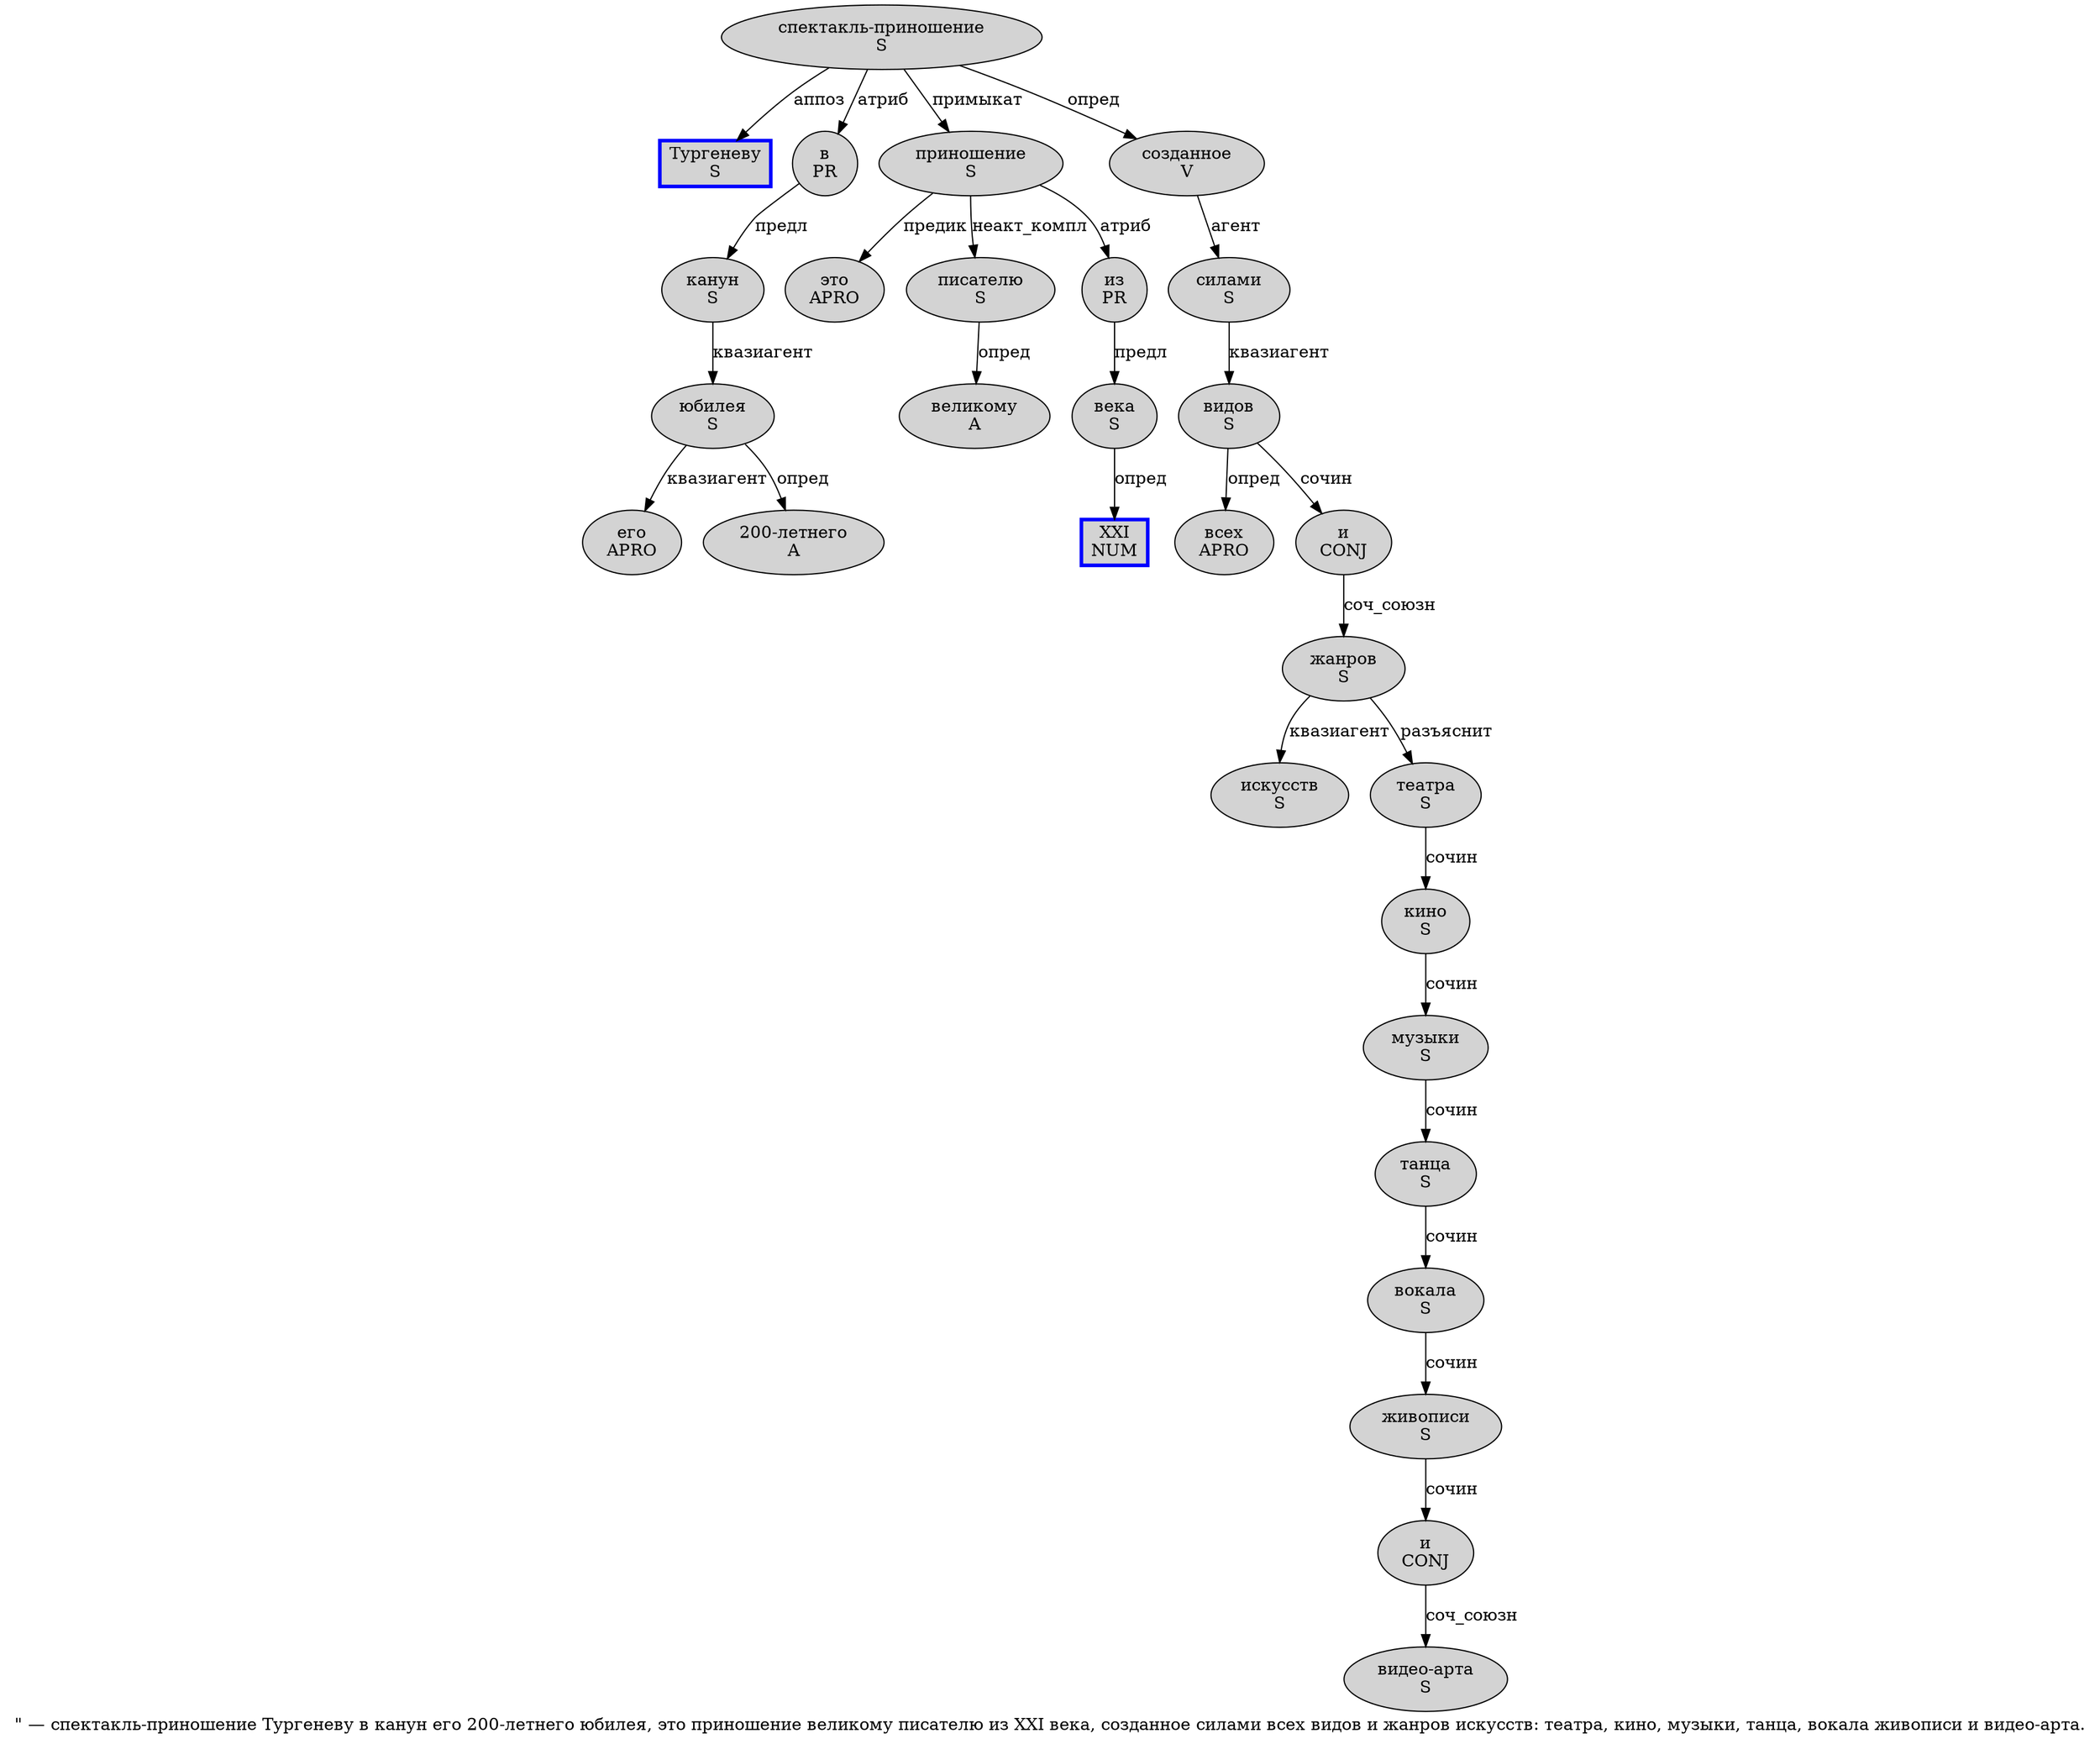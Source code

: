 digraph SENTENCE_677 {
	graph [label="\" — спектакль-приношение Тургеневу в канун его 200-летнего юбилея, это приношение великому писателю из XXI века, созданное силами всех видов и жанров искусств: театра, кино, музыки, танца, вокала живописи и видео-арта."]
	node [style=filled]
		2 [label="спектакль-приношение
S" color="" fillcolor=lightgray penwidth=1 shape=ellipse]
		3 [label="Тургеневу
S" color=blue fillcolor=lightgray penwidth=3 shape=box]
		4 [label="в
PR" color="" fillcolor=lightgray penwidth=1 shape=ellipse]
		5 [label="канун
S" color="" fillcolor=lightgray penwidth=1 shape=ellipse]
		6 [label="его
APRO" color="" fillcolor=lightgray penwidth=1 shape=ellipse]
		7 [label="200-летнего
A" color="" fillcolor=lightgray penwidth=1 shape=ellipse]
		8 [label="юбилея
S" color="" fillcolor=lightgray penwidth=1 shape=ellipse]
		10 [label="это
APRO" color="" fillcolor=lightgray penwidth=1 shape=ellipse]
		11 [label="приношение
S" color="" fillcolor=lightgray penwidth=1 shape=ellipse]
		12 [label="великому
A" color="" fillcolor=lightgray penwidth=1 shape=ellipse]
		13 [label="писателю
S" color="" fillcolor=lightgray penwidth=1 shape=ellipse]
		14 [label="из
PR" color="" fillcolor=lightgray penwidth=1 shape=ellipse]
		15 [label="XXI
NUM" color=blue fillcolor=lightgray penwidth=3 shape=box]
		16 [label="века
S" color="" fillcolor=lightgray penwidth=1 shape=ellipse]
		18 [label="созданное
V" color="" fillcolor=lightgray penwidth=1 shape=ellipse]
		19 [label="силами
S" color="" fillcolor=lightgray penwidth=1 shape=ellipse]
		20 [label="всех
APRO" color="" fillcolor=lightgray penwidth=1 shape=ellipse]
		21 [label="видов
S" color="" fillcolor=lightgray penwidth=1 shape=ellipse]
		22 [label="и
CONJ" color="" fillcolor=lightgray penwidth=1 shape=ellipse]
		23 [label="жанров
S" color="" fillcolor=lightgray penwidth=1 shape=ellipse]
		24 [label="искусств
S" color="" fillcolor=lightgray penwidth=1 shape=ellipse]
		26 [label="театра
S" color="" fillcolor=lightgray penwidth=1 shape=ellipse]
		28 [label="кино
S" color="" fillcolor=lightgray penwidth=1 shape=ellipse]
		30 [label="музыки
S" color="" fillcolor=lightgray penwidth=1 shape=ellipse]
		32 [label="танца
S" color="" fillcolor=lightgray penwidth=1 shape=ellipse]
		34 [label="вокала
S" color="" fillcolor=lightgray penwidth=1 shape=ellipse]
		35 [label="живописи
S" color="" fillcolor=lightgray penwidth=1 shape=ellipse]
		36 [label="и
CONJ" color="" fillcolor=lightgray penwidth=1 shape=ellipse]
		37 [label="видео-арта
S" color="" fillcolor=lightgray penwidth=1 shape=ellipse]
			32 -> 34 [label="сочин"]
			5 -> 8 [label="квазиагент"]
			34 -> 35 [label="сочин"]
			23 -> 24 [label="квазиагент"]
			23 -> 26 [label="разъяснит"]
			18 -> 19 [label="агент"]
			30 -> 32 [label="сочин"]
			16 -> 15 [label="опред"]
			2 -> 3 [label="аппоз"]
			2 -> 4 [label="атриб"]
			2 -> 11 [label="примыкат"]
			2 -> 18 [label="опред"]
			21 -> 20 [label="опред"]
			21 -> 22 [label="сочин"]
			4 -> 5 [label="предл"]
			26 -> 28 [label="сочин"]
			35 -> 36 [label="сочин"]
			22 -> 23 [label="соч_союзн"]
			19 -> 21 [label="квазиагент"]
			11 -> 10 [label="предик"]
			11 -> 13 [label="неакт_компл"]
			11 -> 14 [label="атриб"]
			8 -> 6 [label="квазиагент"]
			8 -> 7 [label="опред"]
			28 -> 30 [label="сочин"]
			13 -> 12 [label="опред"]
			14 -> 16 [label="предл"]
			36 -> 37 [label="соч_союзн"]
}